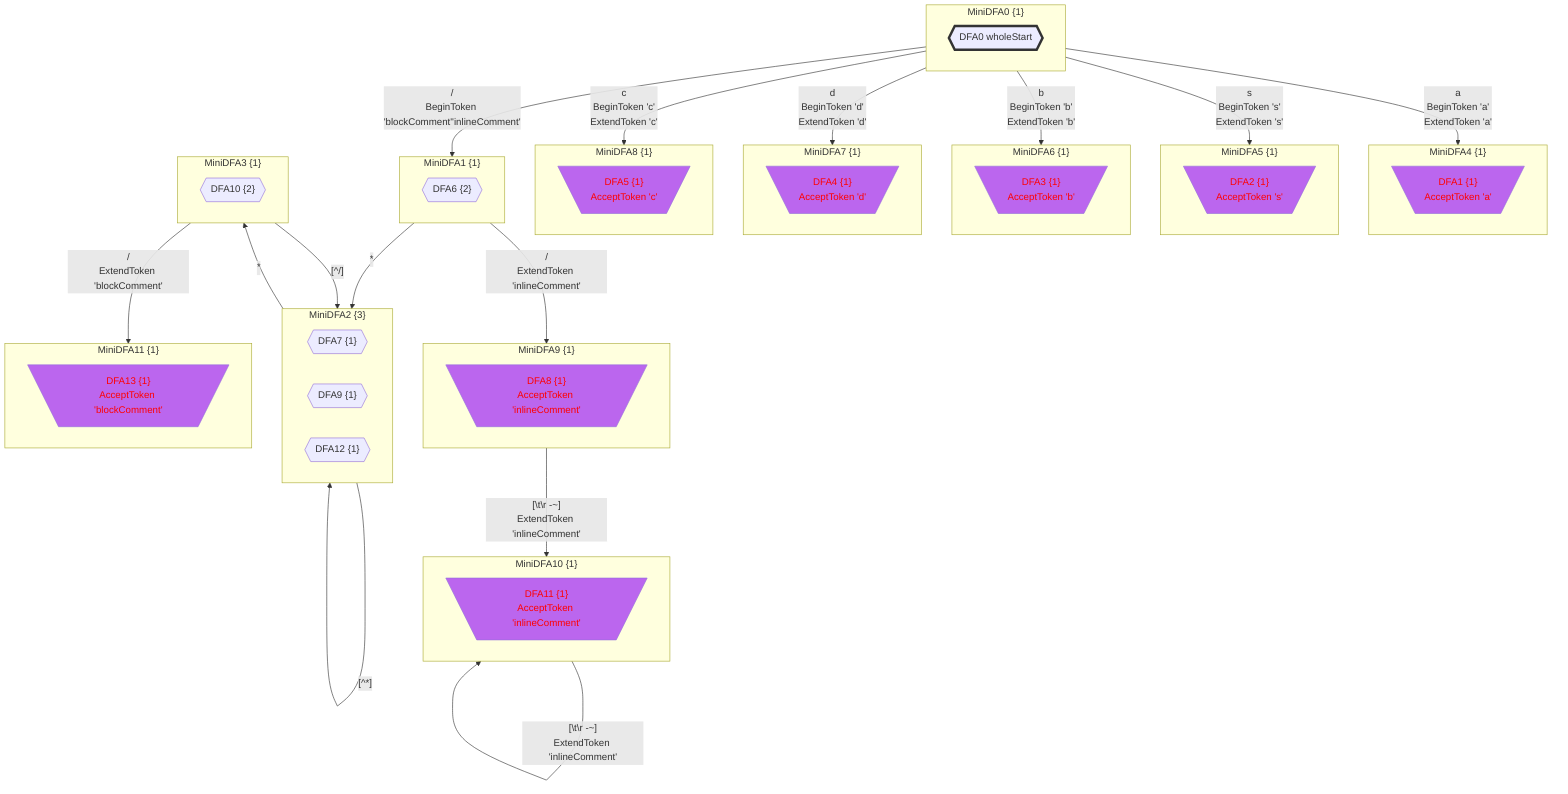 flowchart
classDef c0001 color:#FF0000;
classDef c0010 stroke-dasharray: 10 10;
classDef c0011 stroke-dasharray: 10 10,color:#FF0000;
classDef c0100 fill:#BB66EE;
classDef c0101 fill:#BB66EE,color:#FF0000;
classDef c0110 fill:#BB66EE,stroke-dasharray: 10 10;
classDef c0111 fill:#BB66EE,stroke-dasharray: 10 10,color:#FF0000;
classDef c1000 stroke:#333,stroke-width:4px;
classDef c1001 stroke:#333,stroke-width:4px,color:#FF0000;
classDef c1010 stroke:#333,stroke-width:4px,stroke-dasharray: 10 10;
classDef c1011 stroke:#333,stroke-width:4px,stroke-dasharray: 10 10,color:#FF0000;
classDef c1100 stroke:#333,stroke-width:4px,fill:#BB66EE;
classDef c1101 stroke:#333,stroke-width:4px,fill:#BB66EE,color:#FF0000;
classDef c1110 stroke:#333,stroke-width:4px,fill:#BB66EE,stroke-dasharray: 10 10;
classDef c1111 stroke:#333,stroke-width:4px,fill:#BB66EE,stroke-dasharray: 10 10,color:#FF0000;
subgraph MiniDFA0_266130706["MiniDFA0 {1}"]
DFA0_-2011742570_0{{"DFA0 wholeStart"}}
class DFA0_-2011742570_0 c1000;
end
class MiniDFA0_266130706 c1000;
subgraph MiniDFA4_1173141555["MiniDFA4 {1}"]
DFA1_965118415_1[\"DFA1 {1}
AcceptToken 'a'"/]
class DFA1_965118415_1 c0101;
end
class MiniDFA4_1173141555 c0101;
subgraph MiniDFA5_1460028246["MiniDFA5 {1}"]
DFA2_-1841752797_2[\"DFA2 {1}
AcceptToken 's'"/]
class DFA2_-1841752797_2 c0101;
end
class MiniDFA5_1460028246 c0101;
subgraph MiniDFA6_-2120954286["MiniDFA6 {1}"]
DFA3_1913146111_3[\"DFA3 {1}
AcceptToken 'b'"/]
class DFA3_1913146111_3 c0101;
end
class MiniDFA6_-2120954286 c0101;
subgraph MiniDFA7_-329204845["MiniDFA7 {1}"]
DFA4_1623093623_4[\"DFA4 {1}
AcceptToken 'd'"/]
class DFA4_1623093623_4 c0101;
end
class MiniDFA7_-329204845 c0101;
subgraph MiniDFA8_2134578056["MiniDFA8 {1}"]
DFA5_1525692439_5[\"DFA5 {1}
AcceptToken 'c'"/]
class DFA5_1525692439_5 c0101;
end
class MiniDFA8_2134578056 c0101;
subgraph MiniDFA1_1733509379["MiniDFA1 {1}"]
DFA6_1862687141_6{{"DFA6 {2}"}}
end
subgraph MiniDFA2_-340209735["MiniDFA2 {3}"]
DFA7_1742648909_7{{"DFA7 {1}"}}
DFA9_-354726560_8{{"DFA9 {1}"}}
DFA12_-1735644823_9{{"DFA12 {1}"}}
end
subgraph MiniDFA9_52617251["MiniDFA9 {1}"]
DFA8_-988443997_10[\"DFA8 {1}
AcceptToken 'inlineComment'"/]
class DFA8_-988443997_10 c0101;
end
class MiniDFA9_52617251 c0101;
subgraph MiniDFA3_736710712["MiniDFA3 {1}"]
DFA10_323920158_11{{"DFA10 {2}"}}
end
subgraph MiniDFA10_1666738974["MiniDFA10 {1}"]
DFA11_-378200846_12[\"DFA11 {1}
AcceptToken 'inlineComment'"/]
class DFA11_-378200846_12 c0101;
end
class MiniDFA10_1666738974 c0101;
subgraph MiniDFA11_821581297["MiniDFA11 {1}"]
DFA13_1233218362_13[\"DFA13 {1}
AcceptToken 'blockComment'"/]
class DFA13_1233218362_13 c0101;
end
class MiniDFA11_821581297 c0101;
MiniDFA0_266130706 -->|"a
BeginToken 'a'
ExtendToken 'a'"|MiniDFA4_1173141555
MiniDFA0_266130706 -->|"s
BeginToken 's'
ExtendToken 's'"|MiniDFA5_1460028246
MiniDFA0_266130706 -->|"b
BeginToken 'b'
ExtendToken 'b'"|MiniDFA6_-2120954286
MiniDFA0_266130706 -->|"d
BeginToken 'd'
ExtendToken 'd'"|MiniDFA7_-329204845
MiniDFA0_266130706 -->|"c
BeginToken 'c'
ExtendToken 'c'"|MiniDFA8_2134578056
MiniDFA0_266130706 -->|"/
BeginToken 'blockComment''inlineComment'"|MiniDFA1_1733509379
MiniDFA1_1733509379 -->|"*"|MiniDFA2_-340209735
MiniDFA1_1733509379 -->|"/
ExtendToken 'inlineComment'"|MiniDFA9_52617251
MiniDFA2_-340209735 -->|"[^*]"|MiniDFA2_-340209735
MiniDFA2_-340209735 -->|"*"|MiniDFA3_736710712
MiniDFA9_52617251 -->|"[#92;t#92;r#32;-~]
ExtendToken 'inlineComment'"|MiniDFA10_1666738974
MiniDFA3_736710712 -->|"[^/]"|MiniDFA2_-340209735
MiniDFA3_736710712 -->|"/
ExtendToken 'blockComment'"|MiniDFA11_821581297
MiniDFA10_1666738974 -->|"[#92;t#92;r#32;-~]
ExtendToken 'inlineComment'"|MiniDFA10_1666738974